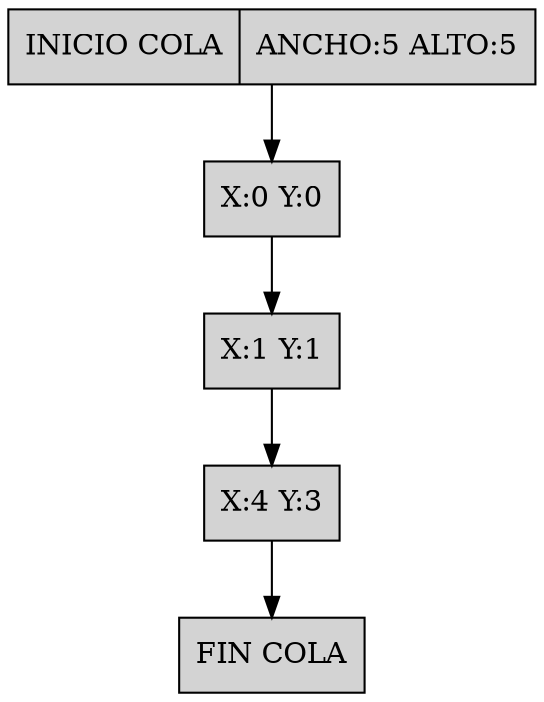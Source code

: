 digraph Tutotial{rankdir = TD;node[shape = record, style = filled];
tablero [label= " INICIO COLA | ANCHO:5 ALTO:5"];
0[label= " X:0 Y:0 "];
1[label= " X:1 Y:1 "];
2[label= " X:4 Y:3 "];
3[label=" FIN COLA"];
tablero->0;
0->1;
1->2;
2->3;
}